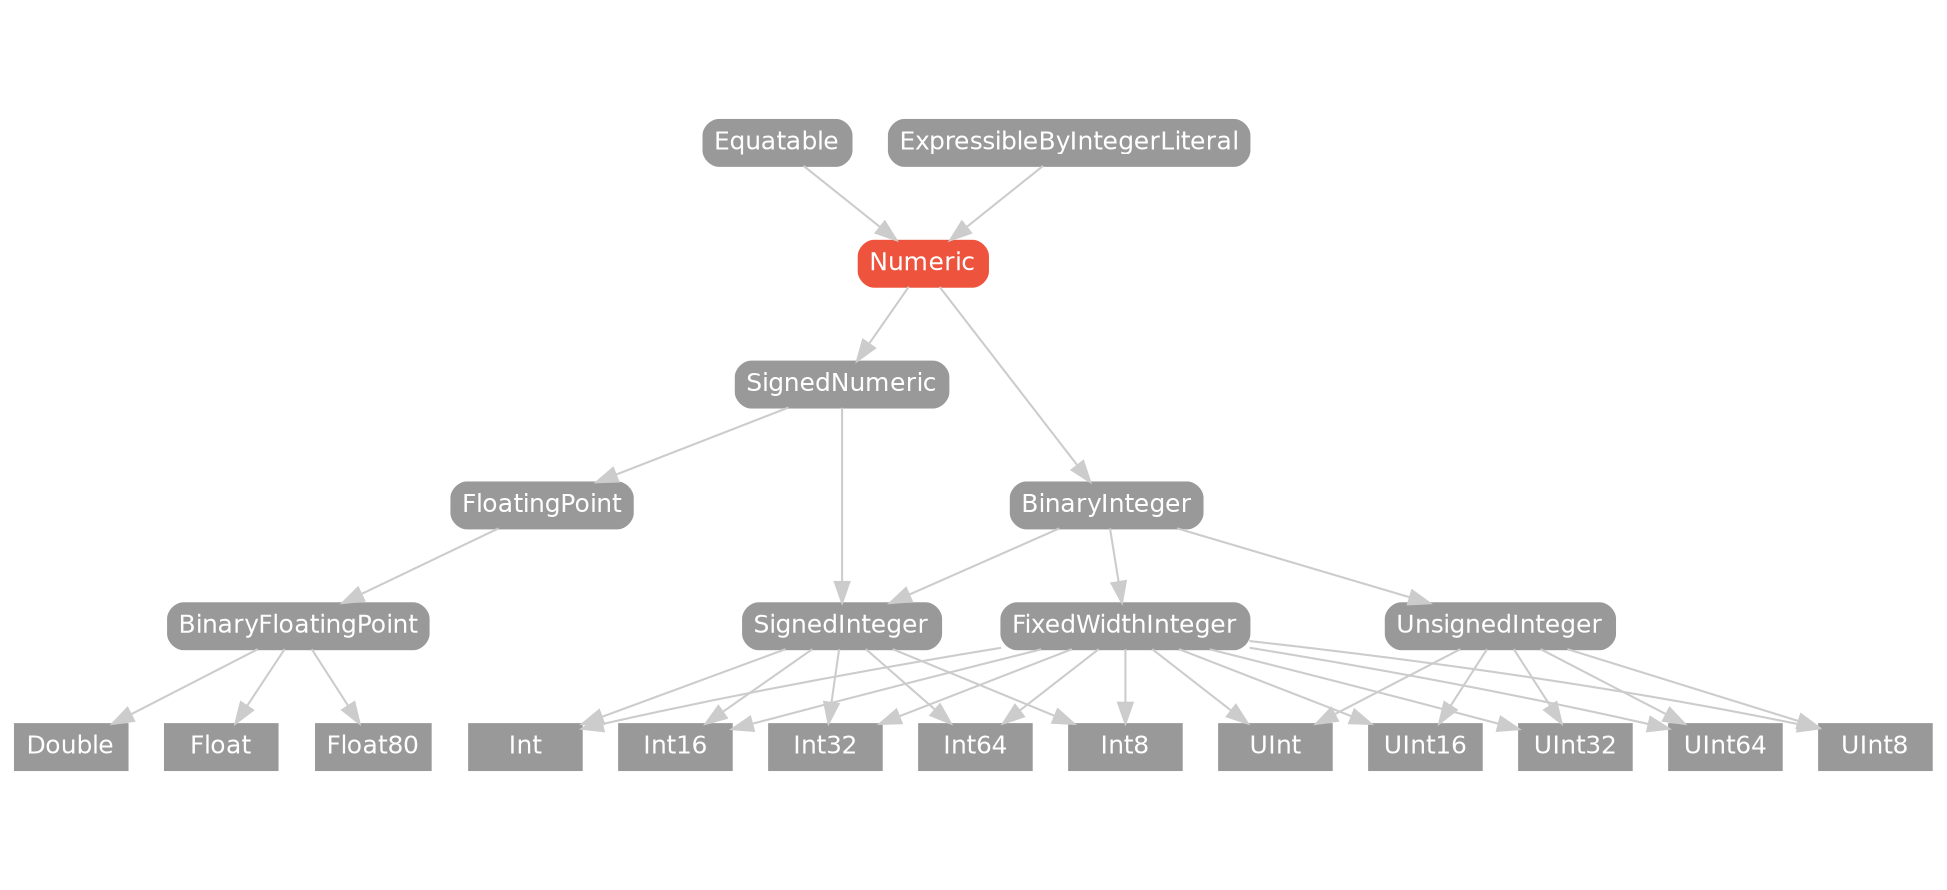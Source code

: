 strict digraph "Numeric - Type Hierarchy - SwiftDoc.org" {
    pad="0.1,0.8"
    node [shape=box, style="filled,rounded", color="#999999", fillcolor="#999999", fontcolor=white, fontname=Helvetica, fontnames="Helvetica,sansserif", fontsize=12, margin="0.07,0.05", height="0.3"]
    edge [color="#cccccc"]
    "BinaryFloatingPoint" [URL="/protocol/BinaryFloatingPoint/hierarchy/"]
    "BinaryInteger" [URL="/protocol/BinaryInteger/hierarchy/"]
    "Double" [URL="/type/Double/hierarchy/", style=filled]
    "Equatable" [URL="/protocol/Equatable/hierarchy/"]
    "ExpressibleByIntegerLiteral" [URL="/protocol/ExpressibleByIntegerLiteral/hierarchy/"]
    "FixedWidthInteger" [URL="/protocol/FixedWidthInteger/hierarchy/"]
    "Float" [URL="/type/Float/hierarchy/", style=filled]
    "Float80" [URL="/type/Float80/hierarchy/", style=filled]
    "FloatingPoint" [URL="/protocol/FloatingPoint/hierarchy/"]
    "Int" [URL="/type/Int/hierarchy/", style=filled]
    "Int16" [URL="/type/Int16/hierarchy/", style=filled]
    "Int32" [URL="/type/Int32/hierarchy/", style=filled]
    "Int64" [URL="/type/Int64/hierarchy/", style=filled]
    "Int8" [URL="/type/Int8/hierarchy/", style=filled]
    "Numeric" [URL="/protocol/Numeric/", style="filled,rounded", fillcolor="#ee543d", color="#ee543d"]
    "SignedInteger" [URL="/protocol/SignedInteger/hierarchy/"]
    "SignedNumeric" [URL="/protocol/SignedNumeric/hierarchy/"]
    "UInt" [URL="/type/UInt/hierarchy/", style=filled]
    "UInt16" [URL="/type/UInt16/hierarchy/", style=filled]
    "UInt32" [URL="/type/UInt32/hierarchy/", style=filled]
    "UInt64" [URL="/type/UInt64/hierarchy/", style=filled]
    "UInt8" [URL="/type/UInt8/hierarchy/", style=filled]
    "UnsignedInteger" [URL="/protocol/UnsignedInteger/hierarchy/"]    "Numeric" -> "BinaryInteger"
    "Numeric" -> "SignedNumeric"
    "BinaryInteger" -> "FixedWidthInteger"
    "BinaryInteger" -> "SignedInteger"
    "BinaryInteger" -> "UnsignedInteger"
    "FixedWidthInteger" -> "Int"
    "FixedWidthInteger" -> "Int16"
    "FixedWidthInteger" -> "Int32"
    "FixedWidthInteger" -> "Int64"
    "FixedWidthInteger" -> "Int8"
    "FixedWidthInteger" -> "UInt"
    "FixedWidthInteger" -> "UInt16"
    "FixedWidthInteger" -> "UInt32"
    "FixedWidthInteger" -> "UInt64"
    "FixedWidthInteger" -> "UInt8"
    "SignedInteger" -> "Int"
    "SignedInteger" -> "Int16"
    "SignedInteger" -> "Int32"
    "SignedInteger" -> "Int64"
    "SignedInteger" -> "Int8"
    "UnsignedInteger" -> "UInt"
    "UnsignedInteger" -> "UInt16"
    "UnsignedInteger" -> "UInt32"
    "UnsignedInteger" -> "UInt64"
    "UnsignedInteger" -> "UInt8"
    "SignedNumeric" -> "FloatingPoint"
    "SignedNumeric" -> "SignedInteger"
    "FloatingPoint" -> "BinaryFloatingPoint"
    "BinaryFloatingPoint" -> "Double"
    "BinaryFloatingPoint" -> "Float"
    "BinaryFloatingPoint" -> "Float80"
    "SignedInteger" -> "Int"
    "SignedInteger" -> "Int16"
    "SignedInteger" -> "Int32"
    "SignedInteger" -> "Int64"
    "SignedInteger" -> "Int8"
    "Equatable" -> "Numeric"
    "ExpressibleByIntegerLiteral" -> "Numeric"
    subgraph Types {
        rank = max; "Int"; "Int16"; "Int32"; "Int64"; "Int8"; "UInt"; "UInt16"; "UInt32"; "UInt64"; "UInt8"; "Double"; "Float"; "Float80";
    }
}